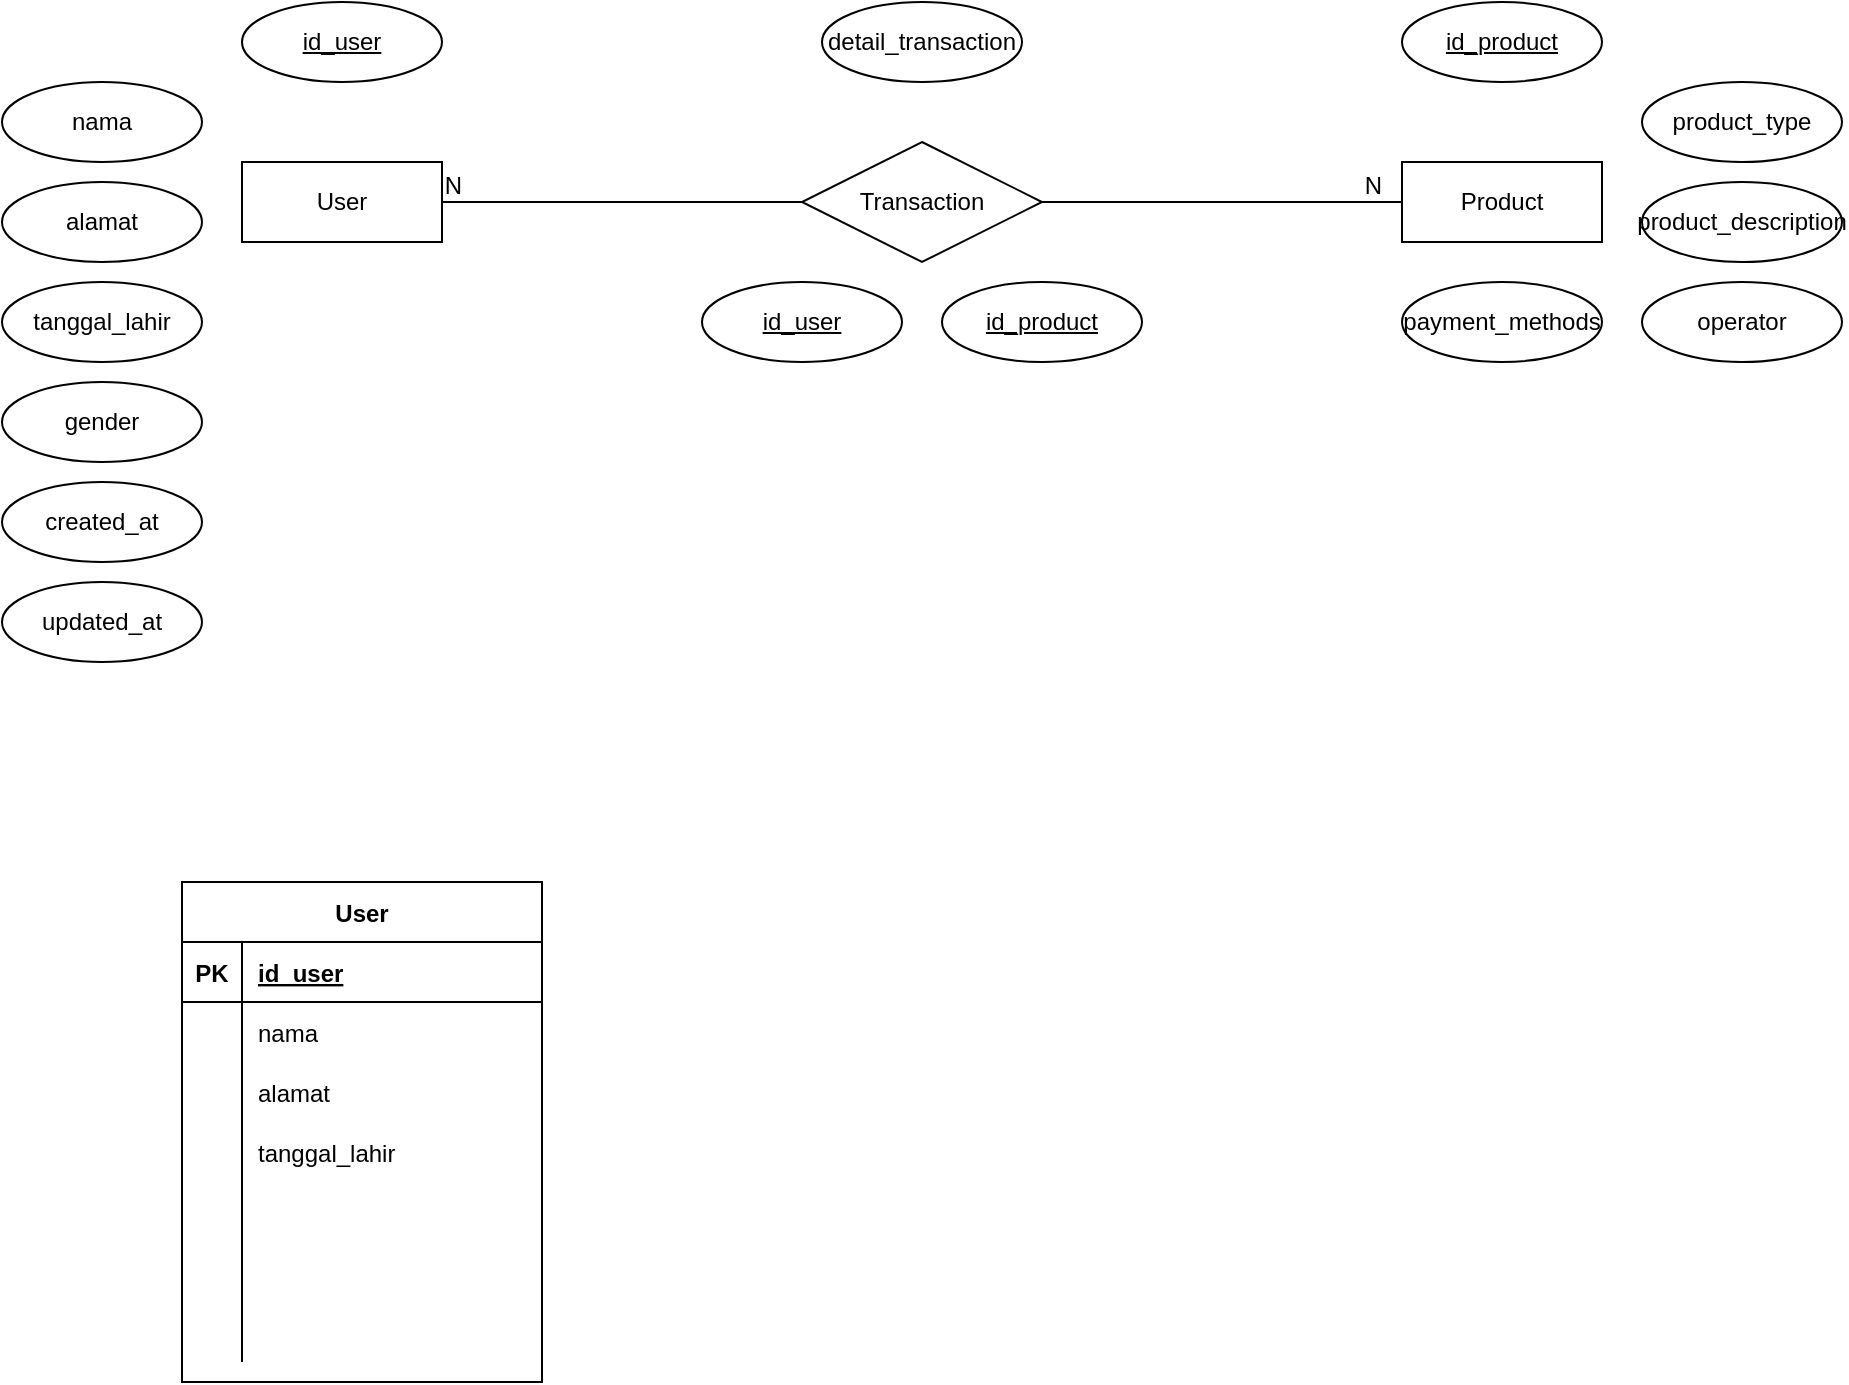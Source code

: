 <mxfile version="17.1.0" type="github">
  <diagram id="R2lEEEUBdFMjLlhIrx00" name="Page-1">
    <mxGraphModel dx="1614" dy="913" grid="1" gridSize="10" guides="1" tooltips="1" connect="1" arrows="1" fold="1" page="1" pageScale="1" pageWidth="850" pageHeight="1100" math="0" shadow="0" extFonts="Permanent Marker^https://fonts.googleapis.com/css?family=Permanent+Marker">
      <root>
        <mxCell id="0" />
        <mxCell id="1" parent="0" />
        <mxCell id="aikTMWKfpQfTaXULuV1q-1" value="User" style="whiteSpace=wrap;html=1;align=center;" vertex="1" parent="1">
          <mxGeometry x="60" y="240" width="100" height="40" as="geometry" />
        </mxCell>
        <mxCell id="aikTMWKfpQfTaXULuV1q-2" value="Product" style="whiteSpace=wrap;html=1;align=center;" vertex="1" parent="1">
          <mxGeometry x="640" y="240" width="100" height="40" as="geometry" />
        </mxCell>
        <mxCell id="aikTMWKfpQfTaXULuV1q-4" value="nama" style="ellipse;whiteSpace=wrap;html=1;align=center;" vertex="1" parent="1">
          <mxGeometry x="-60" y="200" width="100" height="40" as="geometry" />
        </mxCell>
        <mxCell id="aikTMWKfpQfTaXULuV1q-5" value="id_user" style="ellipse;whiteSpace=wrap;html=1;align=center;fontStyle=4;" vertex="1" parent="1">
          <mxGeometry x="60" y="160" width="100" height="40" as="geometry" />
        </mxCell>
        <mxCell id="aikTMWKfpQfTaXULuV1q-6" value="id_user" style="ellipse;whiteSpace=wrap;html=1;align=center;fontStyle=4;" vertex="1" parent="1">
          <mxGeometry x="290" y="300" width="100" height="40" as="geometry" />
        </mxCell>
        <mxCell id="aikTMWKfpQfTaXULuV1q-7" value="id_product" style="ellipse;whiteSpace=wrap;html=1;align=center;fontStyle=4;" vertex="1" parent="1">
          <mxGeometry x="640" y="160" width="100" height="40" as="geometry" />
        </mxCell>
        <mxCell id="aikTMWKfpQfTaXULuV1q-8" value="id_product" style="ellipse;whiteSpace=wrap;html=1;align=center;fontStyle=4;" vertex="1" parent="1">
          <mxGeometry x="410" y="300" width="100" height="40" as="geometry" />
        </mxCell>
        <mxCell id="aikTMWKfpQfTaXULuV1q-9" value="" style="endArrow=none;html=1;rounded=0;exitX=1;exitY=0.5;exitDx=0;exitDy=0;entryX=0;entryY=0.5;entryDx=0;entryDy=0;" edge="1" parent="1" source="aikTMWKfpQfTaXULuV1q-22" target="aikTMWKfpQfTaXULuV1q-2">
          <mxGeometry relative="1" as="geometry">
            <mxPoint x="450" y="260" as="sourcePoint" />
            <mxPoint x="580" y="260" as="targetPoint" />
          </mxGeometry>
        </mxCell>
        <mxCell id="aikTMWKfpQfTaXULuV1q-10" value="N" style="resizable=0;html=1;align=right;verticalAlign=bottom;" connectable="0" vertex="1" parent="aikTMWKfpQfTaXULuV1q-9">
          <mxGeometry x="1" relative="1" as="geometry">
            <mxPoint x="-10" as="offset" />
          </mxGeometry>
        </mxCell>
        <mxCell id="aikTMWKfpQfTaXULuV1q-11" value="" style="endArrow=none;html=1;rounded=0;entryX=0;entryY=0.5;entryDx=0;entryDy=0;exitX=1;exitY=0.5;exitDx=0;exitDy=0;" edge="1" parent="1" source="aikTMWKfpQfTaXULuV1q-1" target="aikTMWKfpQfTaXULuV1q-22">
          <mxGeometry relative="1" as="geometry">
            <mxPoint x="190" y="260" as="sourcePoint" />
            <mxPoint x="350" y="259.58" as="targetPoint" />
          </mxGeometry>
        </mxCell>
        <mxCell id="aikTMWKfpQfTaXULuV1q-12" value="N" style="resizable=0;html=1;align=right;verticalAlign=bottom;" connectable="0" vertex="1" parent="aikTMWKfpQfTaXULuV1q-11">
          <mxGeometry x="1" relative="1" as="geometry">
            <mxPoint x="-170" as="offset" />
          </mxGeometry>
        </mxCell>
        <mxCell id="aikTMWKfpQfTaXULuV1q-13" value="product_type" style="ellipse;whiteSpace=wrap;html=1;align=center;" vertex="1" parent="1">
          <mxGeometry x="760" y="200" width="100" height="40" as="geometry" />
        </mxCell>
        <mxCell id="aikTMWKfpQfTaXULuV1q-14" value="product_description" style="ellipse;whiteSpace=wrap;html=1;align=center;" vertex="1" parent="1">
          <mxGeometry x="760" y="250" width="100" height="40" as="geometry" />
        </mxCell>
        <mxCell id="aikTMWKfpQfTaXULuV1q-15" value="operator" style="ellipse;whiteSpace=wrap;html=1;align=center;" vertex="1" parent="1">
          <mxGeometry x="760" y="300" width="100" height="40" as="geometry" />
        </mxCell>
        <mxCell id="aikTMWKfpQfTaXULuV1q-16" value="payment_methods" style="ellipse;whiteSpace=wrap;html=1;align=center;" vertex="1" parent="1">
          <mxGeometry x="640" y="300" width="100" height="40" as="geometry" />
        </mxCell>
        <mxCell id="aikTMWKfpQfTaXULuV1q-17" value="alamat" style="ellipse;whiteSpace=wrap;html=1;align=center;" vertex="1" parent="1">
          <mxGeometry x="-60" y="250" width="100" height="40" as="geometry" />
        </mxCell>
        <mxCell id="aikTMWKfpQfTaXULuV1q-18" value="tanggal_lahir" style="ellipse;whiteSpace=wrap;html=1;align=center;" vertex="1" parent="1">
          <mxGeometry x="-60" y="300" width="100" height="40" as="geometry" />
        </mxCell>
        <mxCell id="aikTMWKfpQfTaXULuV1q-19" value="gender" style="ellipse;whiteSpace=wrap;html=1;align=center;" vertex="1" parent="1">
          <mxGeometry x="-60" y="350" width="100" height="40" as="geometry" />
        </mxCell>
        <mxCell id="aikTMWKfpQfTaXULuV1q-20" value="created_at" style="ellipse;whiteSpace=wrap;html=1;align=center;" vertex="1" parent="1">
          <mxGeometry x="-60" y="400" width="100" height="40" as="geometry" />
        </mxCell>
        <mxCell id="aikTMWKfpQfTaXULuV1q-21" value="updated_at" style="ellipse;whiteSpace=wrap;html=1;align=center;" vertex="1" parent="1">
          <mxGeometry x="-60" y="450" width="100" height="40" as="geometry" />
        </mxCell>
        <mxCell id="aikTMWKfpQfTaXULuV1q-22" value="Transaction" style="shape=rhombus;perimeter=rhombusPerimeter;whiteSpace=wrap;html=1;align=center;" vertex="1" parent="1">
          <mxGeometry x="340" y="230" width="120" height="60" as="geometry" />
        </mxCell>
        <mxCell id="aikTMWKfpQfTaXULuV1q-23" value="detail_transaction" style="ellipse;whiteSpace=wrap;html=1;align=center;" vertex="1" parent="1">
          <mxGeometry x="350" y="160" width="100" height="40" as="geometry" />
        </mxCell>
        <mxCell id="aikTMWKfpQfTaXULuV1q-24" value="User" style="shape=table;startSize=30;container=1;collapsible=1;childLayout=tableLayout;fixedRows=1;rowLines=0;fontStyle=1;align=center;resizeLast=1;" vertex="1" parent="1">
          <mxGeometry x="30" y="600" width="180" height="250" as="geometry" />
        </mxCell>
        <mxCell id="aikTMWKfpQfTaXULuV1q-25" value="" style="shape=tableRow;horizontal=0;startSize=0;swimlaneHead=0;swimlaneBody=0;fillColor=none;collapsible=0;dropTarget=0;points=[[0,0.5],[1,0.5]];portConstraint=eastwest;top=0;left=0;right=0;bottom=1;" vertex="1" parent="aikTMWKfpQfTaXULuV1q-24">
          <mxGeometry y="30" width="180" height="30" as="geometry" />
        </mxCell>
        <mxCell id="aikTMWKfpQfTaXULuV1q-26" value="PK" style="shape=partialRectangle;connectable=0;fillColor=none;top=0;left=0;bottom=0;right=0;fontStyle=1;overflow=hidden;" vertex="1" parent="aikTMWKfpQfTaXULuV1q-25">
          <mxGeometry width="30" height="30" as="geometry">
            <mxRectangle width="30" height="30" as="alternateBounds" />
          </mxGeometry>
        </mxCell>
        <mxCell id="aikTMWKfpQfTaXULuV1q-27" value="id_user" style="shape=partialRectangle;connectable=0;fillColor=none;top=0;left=0;bottom=0;right=0;align=left;spacingLeft=6;fontStyle=5;overflow=hidden;" vertex="1" parent="aikTMWKfpQfTaXULuV1q-25">
          <mxGeometry x="30" width="150" height="30" as="geometry">
            <mxRectangle width="150" height="30" as="alternateBounds" />
          </mxGeometry>
        </mxCell>
        <mxCell id="aikTMWKfpQfTaXULuV1q-28" value="" style="shape=tableRow;horizontal=0;startSize=0;swimlaneHead=0;swimlaneBody=0;fillColor=none;collapsible=0;dropTarget=0;points=[[0,0.5],[1,0.5]];portConstraint=eastwest;top=0;left=0;right=0;bottom=0;" vertex="1" parent="aikTMWKfpQfTaXULuV1q-24">
          <mxGeometry y="60" width="180" height="30" as="geometry" />
        </mxCell>
        <mxCell id="aikTMWKfpQfTaXULuV1q-29" value="" style="shape=partialRectangle;connectable=0;fillColor=none;top=0;left=0;bottom=0;right=0;editable=1;overflow=hidden;" vertex="1" parent="aikTMWKfpQfTaXULuV1q-28">
          <mxGeometry width="30" height="30" as="geometry">
            <mxRectangle width="30" height="30" as="alternateBounds" />
          </mxGeometry>
        </mxCell>
        <mxCell id="aikTMWKfpQfTaXULuV1q-30" value="nama" style="shape=partialRectangle;connectable=0;fillColor=none;top=0;left=0;bottom=0;right=0;align=left;spacingLeft=6;overflow=hidden;" vertex="1" parent="aikTMWKfpQfTaXULuV1q-28">
          <mxGeometry x="30" width="150" height="30" as="geometry">
            <mxRectangle width="150" height="30" as="alternateBounds" />
          </mxGeometry>
        </mxCell>
        <mxCell id="aikTMWKfpQfTaXULuV1q-31" value="" style="shape=tableRow;horizontal=0;startSize=0;swimlaneHead=0;swimlaneBody=0;fillColor=none;collapsible=0;dropTarget=0;points=[[0,0.5],[1,0.5]];portConstraint=eastwest;top=0;left=0;right=0;bottom=0;" vertex="1" parent="aikTMWKfpQfTaXULuV1q-24">
          <mxGeometry y="90" width="180" height="30" as="geometry" />
        </mxCell>
        <mxCell id="aikTMWKfpQfTaXULuV1q-32" value="" style="shape=partialRectangle;connectable=0;fillColor=none;top=0;left=0;bottom=0;right=0;editable=1;overflow=hidden;" vertex="1" parent="aikTMWKfpQfTaXULuV1q-31">
          <mxGeometry width="30" height="30" as="geometry">
            <mxRectangle width="30" height="30" as="alternateBounds" />
          </mxGeometry>
        </mxCell>
        <mxCell id="aikTMWKfpQfTaXULuV1q-33" value="alamat" style="shape=partialRectangle;connectable=0;fillColor=none;top=0;left=0;bottom=0;right=0;align=left;spacingLeft=6;overflow=hidden;" vertex="1" parent="aikTMWKfpQfTaXULuV1q-31">
          <mxGeometry x="30" width="150" height="30" as="geometry">
            <mxRectangle width="150" height="30" as="alternateBounds" />
          </mxGeometry>
        </mxCell>
        <mxCell id="aikTMWKfpQfTaXULuV1q-34" value="" style="shape=tableRow;horizontal=0;startSize=0;swimlaneHead=0;swimlaneBody=0;fillColor=none;collapsible=0;dropTarget=0;points=[[0,0.5],[1,0.5]];portConstraint=eastwest;top=0;left=0;right=0;bottom=0;" vertex="1" parent="aikTMWKfpQfTaXULuV1q-24">
          <mxGeometry y="120" width="180" height="30" as="geometry" />
        </mxCell>
        <mxCell id="aikTMWKfpQfTaXULuV1q-35" value="" style="shape=partialRectangle;connectable=0;fillColor=none;top=0;left=0;bottom=0;right=0;editable=1;overflow=hidden;" vertex="1" parent="aikTMWKfpQfTaXULuV1q-34">
          <mxGeometry width="30" height="30" as="geometry">
            <mxRectangle width="30" height="30" as="alternateBounds" />
          </mxGeometry>
        </mxCell>
        <mxCell id="aikTMWKfpQfTaXULuV1q-36" value="tanggal_lahir" style="shape=partialRectangle;connectable=0;fillColor=none;top=0;left=0;bottom=0;right=0;align=left;spacingLeft=6;overflow=hidden;" vertex="1" parent="aikTMWKfpQfTaXULuV1q-34">
          <mxGeometry x="30" width="150" height="30" as="geometry">
            <mxRectangle width="150" height="30" as="alternateBounds" />
          </mxGeometry>
        </mxCell>
        <mxCell id="aikTMWKfpQfTaXULuV1q-37" style="shape=tableRow;horizontal=0;startSize=0;swimlaneHead=0;swimlaneBody=0;fillColor=none;collapsible=0;dropTarget=0;points=[[0,0.5],[1,0.5]];portConstraint=eastwest;top=0;left=0;right=0;bottom=0;" vertex="1" parent="aikTMWKfpQfTaXULuV1q-24">
          <mxGeometry y="150" width="180" height="30" as="geometry" />
        </mxCell>
        <mxCell id="aikTMWKfpQfTaXULuV1q-38" style="shape=partialRectangle;connectable=0;fillColor=none;top=0;left=0;bottom=0;right=0;editable=1;overflow=hidden;" vertex="1" parent="aikTMWKfpQfTaXULuV1q-37">
          <mxGeometry width="30" height="30" as="geometry">
            <mxRectangle width="30" height="30" as="alternateBounds" />
          </mxGeometry>
        </mxCell>
        <mxCell id="aikTMWKfpQfTaXULuV1q-39" style="shape=partialRectangle;connectable=0;fillColor=none;top=0;left=0;bottom=0;right=0;align=left;spacingLeft=6;overflow=hidden;" vertex="1" parent="aikTMWKfpQfTaXULuV1q-37">
          <mxGeometry x="30" width="150" height="30" as="geometry">
            <mxRectangle width="150" height="30" as="alternateBounds" />
          </mxGeometry>
        </mxCell>
        <mxCell id="aikTMWKfpQfTaXULuV1q-40" style="shape=tableRow;horizontal=0;startSize=0;swimlaneHead=0;swimlaneBody=0;fillColor=none;collapsible=0;dropTarget=0;points=[[0,0.5],[1,0.5]];portConstraint=eastwest;top=0;left=0;right=0;bottom=0;" vertex="1" parent="aikTMWKfpQfTaXULuV1q-24">
          <mxGeometry y="180" width="180" height="30" as="geometry" />
        </mxCell>
        <mxCell id="aikTMWKfpQfTaXULuV1q-41" style="shape=partialRectangle;connectable=0;fillColor=none;top=0;left=0;bottom=0;right=0;editable=1;overflow=hidden;" vertex="1" parent="aikTMWKfpQfTaXULuV1q-40">
          <mxGeometry width="30" height="30" as="geometry">
            <mxRectangle width="30" height="30" as="alternateBounds" />
          </mxGeometry>
        </mxCell>
        <mxCell id="aikTMWKfpQfTaXULuV1q-42" style="shape=partialRectangle;connectable=0;fillColor=none;top=0;left=0;bottom=0;right=0;align=left;spacingLeft=6;overflow=hidden;" vertex="1" parent="aikTMWKfpQfTaXULuV1q-40">
          <mxGeometry x="30" width="150" height="30" as="geometry">
            <mxRectangle width="150" height="30" as="alternateBounds" />
          </mxGeometry>
        </mxCell>
        <mxCell id="aikTMWKfpQfTaXULuV1q-43" style="shape=tableRow;horizontal=0;startSize=0;swimlaneHead=0;swimlaneBody=0;fillColor=none;collapsible=0;dropTarget=0;points=[[0,0.5],[1,0.5]];portConstraint=eastwest;top=0;left=0;right=0;bottom=0;" vertex="1" parent="aikTMWKfpQfTaXULuV1q-24">
          <mxGeometry y="210" width="180" height="30" as="geometry" />
        </mxCell>
        <mxCell id="aikTMWKfpQfTaXULuV1q-44" style="shape=partialRectangle;connectable=0;fillColor=none;top=0;left=0;bottom=0;right=0;editable=1;overflow=hidden;" vertex="1" parent="aikTMWKfpQfTaXULuV1q-43">
          <mxGeometry width="30" height="30" as="geometry">
            <mxRectangle width="30" height="30" as="alternateBounds" />
          </mxGeometry>
        </mxCell>
        <mxCell id="aikTMWKfpQfTaXULuV1q-45" style="shape=partialRectangle;connectable=0;fillColor=none;top=0;left=0;bottom=0;right=0;align=left;spacingLeft=6;overflow=hidden;" vertex="1" parent="aikTMWKfpQfTaXULuV1q-43">
          <mxGeometry x="30" width="150" height="30" as="geometry">
            <mxRectangle width="150" height="30" as="alternateBounds" />
          </mxGeometry>
        </mxCell>
      </root>
    </mxGraphModel>
  </diagram>
</mxfile>
